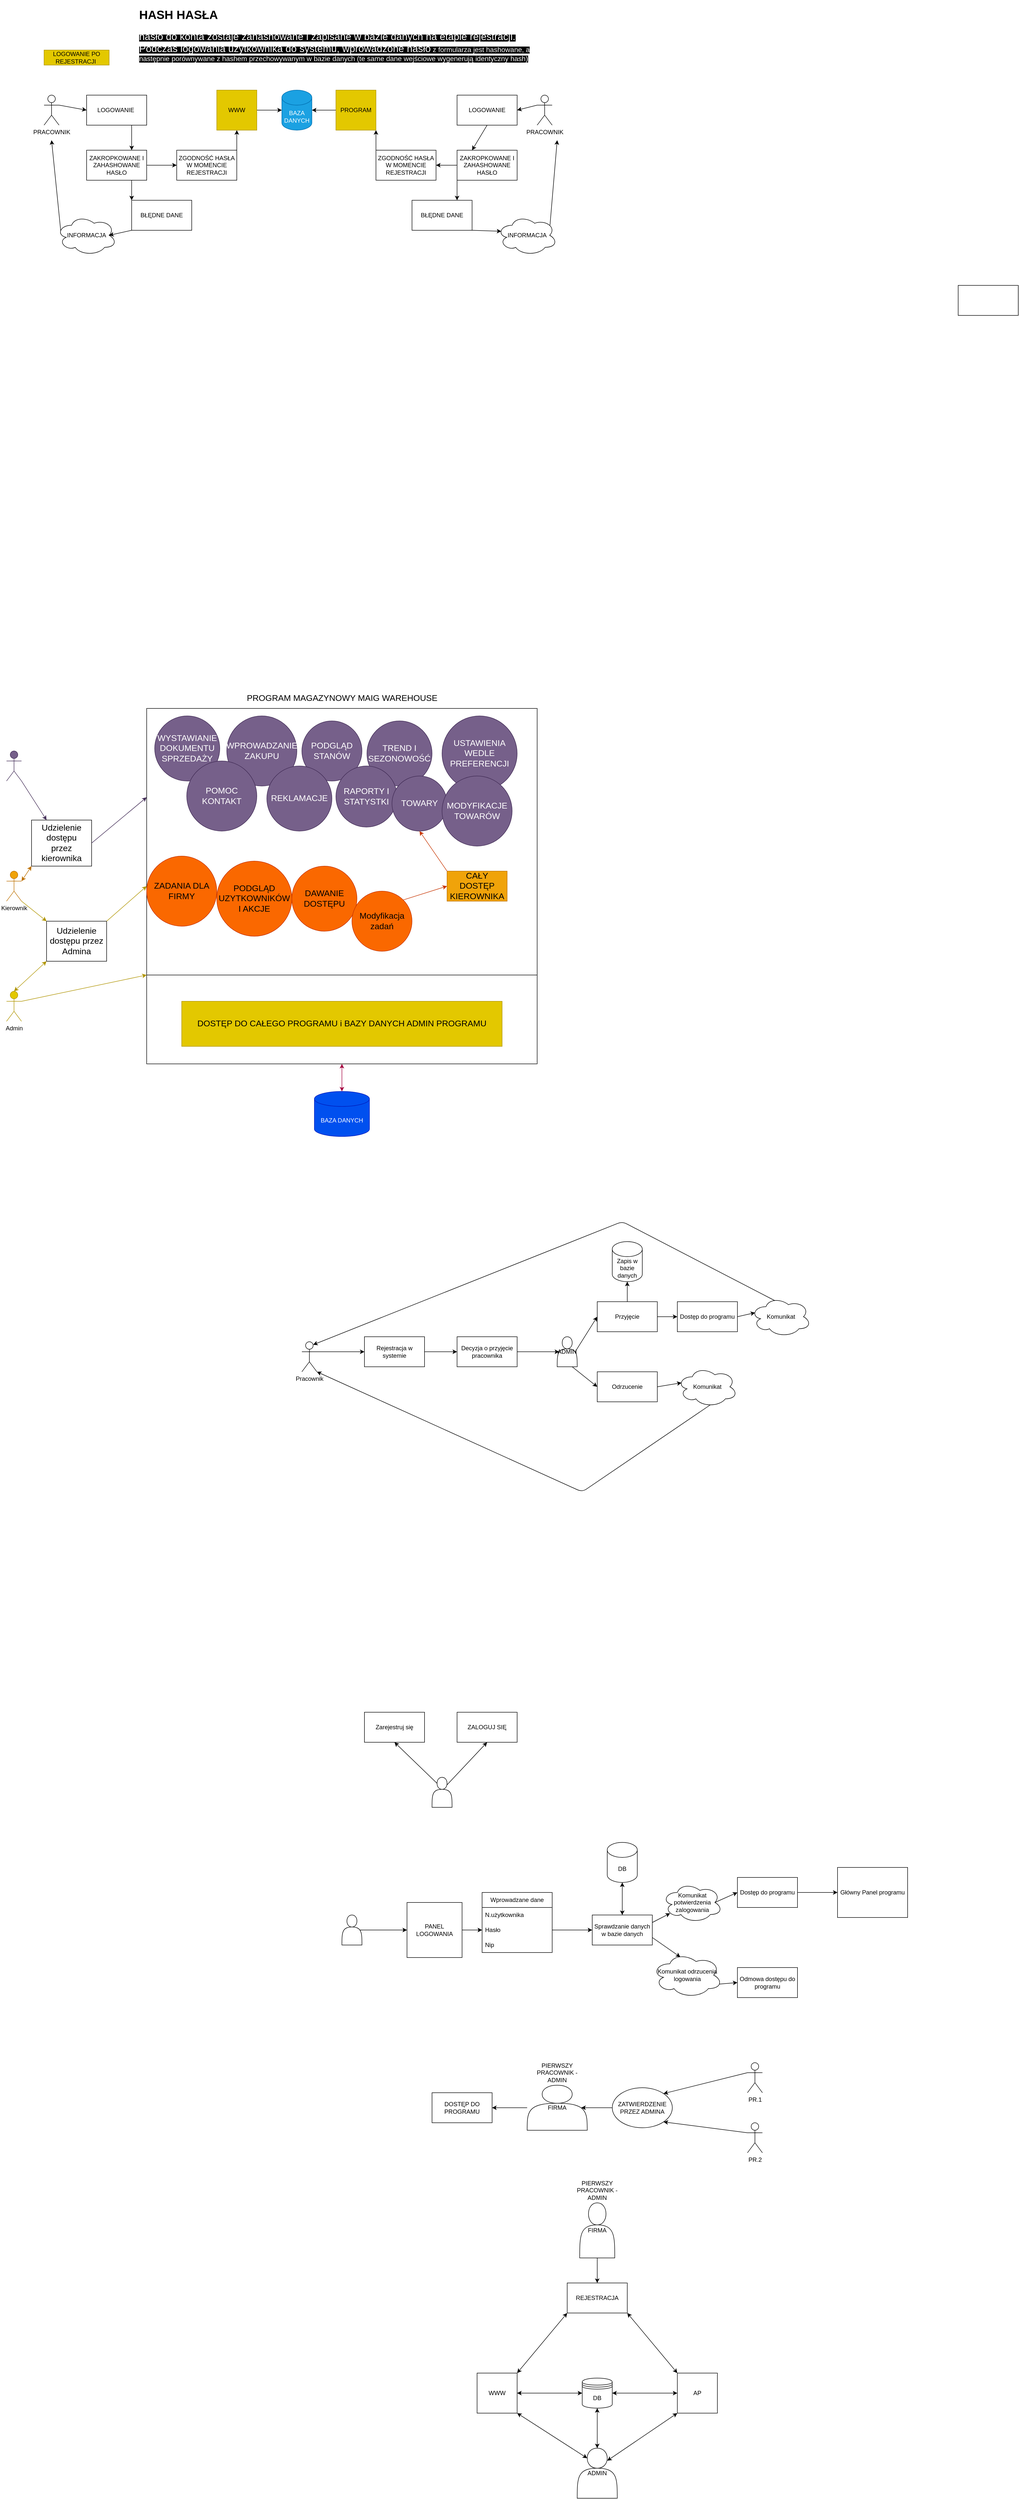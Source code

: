 <mxfile>
    <diagram id="GMtmyVPvUHRTvgVEqJEl" name="Page-1">
        <mxGraphModel dx="1971" dy="5463" grid="1" gridSize="10" guides="1" tooltips="1" connect="1" arrows="1" fold="1" page="1" pageScale="1" pageWidth="827" pageHeight="1169" math="0" shadow="0">
            <root>
                <mxCell id="0"/>
                <mxCell id="1" parent="0"/>
                <mxCell id="43" value="DB" style="shape=datastore;whiteSpace=wrap;html=1;" parent="1" vertex="1">
                    <mxGeometry x="370" y="130" width="60" height="60" as="geometry"/>
                </mxCell>
                <mxCell id="44" value="AP" style="whiteSpace=wrap;html=1;aspect=fixed;" parent="1" vertex="1">
                    <mxGeometry x="560" y="120" width="80" height="80" as="geometry"/>
                </mxCell>
                <mxCell id="45" value="WWW" style="whiteSpace=wrap;html=1;aspect=fixed;" parent="1" vertex="1">
                    <mxGeometry x="160" y="120" width="80" height="80" as="geometry"/>
                </mxCell>
                <mxCell id="46" value="" style="endArrow=classic;startArrow=classic;html=1;exitX=1;exitY=0.5;exitDx=0;exitDy=0;entryX=0;entryY=0.5;entryDx=0;entryDy=0;" parent="1" source="45" target="43" edge="1">
                    <mxGeometry width="50" height="50" relative="1" as="geometry">
                        <mxPoint x="420" y="190" as="sourcePoint"/>
                        <mxPoint x="470" y="140" as="targetPoint"/>
                    </mxGeometry>
                </mxCell>
                <mxCell id="47" value="" style="endArrow=classic;startArrow=classic;html=1;exitX=0;exitY=0.5;exitDx=0;exitDy=0;entryX=1;entryY=0.5;entryDx=0;entryDy=0;" parent="1" source="44" target="43" edge="1">
                    <mxGeometry width="50" height="50" relative="1" as="geometry">
                        <mxPoint x="420" y="190" as="sourcePoint"/>
                        <mxPoint x="470" y="140" as="targetPoint"/>
                    </mxGeometry>
                </mxCell>
                <mxCell id="48" value="ADMIN" style="shape=actor;whiteSpace=wrap;html=1;" parent="1" vertex="1">
                    <mxGeometry x="360" y="270" width="80" height="100" as="geometry"/>
                </mxCell>
                <mxCell id="49" value="" style="endArrow=classic;startArrow=classic;html=1;exitX=1;exitY=1;exitDx=0;exitDy=0;entryX=0.25;entryY=0.2;entryDx=0;entryDy=0;entryPerimeter=0;" parent="1" source="45" target="48" edge="1">
                    <mxGeometry width="50" height="50" relative="1" as="geometry">
                        <mxPoint x="420" y="190" as="sourcePoint"/>
                        <mxPoint x="470" y="140" as="targetPoint"/>
                    </mxGeometry>
                </mxCell>
                <mxCell id="50" value="" style="endArrow=classic;startArrow=classic;html=1;exitX=0.5;exitY=1;exitDx=0;exitDy=0;entryX=0.5;entryY=0;entryDx=0;entryDy=0;" parent="1" source="43" target="48" edge="1">
                    <mxGeometry width="50" height="50" relative="1" as="geometry">
                        <mxPoint x="420" y="190" as="sourcePoint"/>
                        <mxPoint x="470" y="140" as="targetPoint"/>
                    </mxGeometry>
                </mxCell>
                <mxCell id="51" value="" style="endArrow=classic;startArrow=classic;html=1;exitX=0.75;exitY=0.25;exitDx=0;exitDy=0;exitPerimeter=0;entryX=0;entryY=1;entryDx=0;entryDy=0;" parent="1" source="48" target="44" edge="1">
                    <mxGeometry width="50" height="50" relative="1" as="geometry">
                        <mxPoint x="420" y="190" as="sourcePoint"/>
                        <mxPoint x="470" y="140" as="targetPoint"/>
                    </mxGeometry>
                </mxCell>
                <mxCell id="52" value="FIRMA" style="shape=actor;whiteSpace=wrap;html=1;" parent="1" vertex="1">
                    <mxGeometry x="365" y="-220" width="70" height="110" as="geometry"/>
                </mxCell>
                <mxCell id="55" value="REJESTRACJA" style="rounded=0;whiteSpace=wrap;html=1;" parent="1" vertex="1">
                    <mxGeometry x="340" y="-60" width="120" height="60" as="geometry"/>
                </mxCell>
                <mxCell id="56" value="" style="endArrow=classic;html=1;exitX=0.5;exitY=1;exitDx=0;exitDy=0;entryX=0.5;entryY=0;entryDx=0;entryDy=0;" parent="1" source="52" target="55" edge="1">
                    <mxGeometry width="50" height="50" relative="1" as="geometry">
                        <mxPoint x="420" y="90" as="sourcePoint"/>
                        <mxPoint x="470" y="40" as="targetPoint"/>
                    </mxGeometry>
                </mxCell>
                <mxCell id="57" value="" style="endArrow=classic;startArrow=classic;html=1;exitX=1;exitY=1;exitDx=0;exitDy=0;entryX=0;entryY=0;entryDx=0;entryDy=0;" parent="1" source="55" target="44" edge="1">
                    <mxGeometry width="50" height="50" relative="1" as="geometry">
                        <mxPoint x="420" y="90" as="sourcePoint"/>
                        <mxPoint x="470" y="40" as="targetPoint"/>
                    </mxGeometry>
                </mxCell>
                <mxCell id="58" value="" style="endArrow=classic;startArrow=classic;html=1;exitX=0;exitY=1;exitDx=0;exitDy=0;entryX=1;entryY=0;entryDx=0;entryDy=0;" parent="1" source="55" target="45" edge="1">
                    <mxGeometry width="50" height="50" relative="1" as="geometry">
                        <mxPoint x="420" y="90" as="sourcePoint"/>
                        <mxPoint x="470" y="40" as="targetPoint"/>
                    </mxGeometry>
                </mxCell>
                <mxCell id="59" value="PIERWSZY PRACOWNIK - ADMIN" style="text;html=1;strokeColor=none;fillColor=none;align=center;verticalAlign=middle;whiteSpace=wrap;rounded=0;" parent="1" vertex="1">
                    <mxGeometry x="355" y="-270" width="90" height="50" as="geometry"/>
                </mxCell>
                <mxCell id="68" style="edgeStyle=none;html=1;entryX=1;entryY=0.5;entryDx=0;entryDy=0;" parent="1" source="60" target="65" edge="1">
                    <mxGeometry relative="1" as="geometry"/>
                </mxCell>
                <mxCell id="60" value="FIRMA" style="shape=actor;whiteSpace=wrap;html=1;" parent="1" vertex="1">
                    <mxGeometry x="260" y="-455" width="120" height="90" as="geometry"/>
                </mxCell>
                <mxCell id="61" value="PIERWSZY PRACOWNIK - ADMIN" style="text;html=1;strokeColor=none;fillColor=none;align=center;verticalAlign=middle;whiteSpace=wrap;rounded=0;" parent="1" vertex="1">
                    <mxGeometry x="275" y="-505" width="90" height="50" as="geometry"/>
                </mxCell>
                <mxCell id="69" style="edgeStyle=none;html=1;exitX=0;exitY=0.333;exitDx=0;exitDy=0;exitPerimeter=0;entryX=1;entryY=1;entryDx=0;entryDy=0;" parent="1" source="62" target="66" edge="1">
                    <mxGeometry relative="1" as="geometry"/>
                </mxCell>
                <mxCell id="62" value="PR.2" style="shape=umlActor;verticalLabelPosition=bottom;verticalAlign=top;html=1;outlineConnect=0;" parent="1" vertex="1">
                    <mxGeometry x="700" y="-380" width="30" height="60" as="geometry"/>
                </mxCell>
                <mxCell id="70" style="edgeStyle=none;html=1;exitX=0;exitY=0.333;exitDx=0;exitDy=0;exitPerimeter=0;entryX=1;entryY=0;entryDx=0;entryDy=0;" parent="1" source="63" target="66" edge="1">
                    <mxGeometry relative="1" as="geometry"/>
                </mxCell>
                <mxCell id="63" value="PR.1" style="shape=umlActor;verticalLabelPosition=bottom;verticalAlign=top;html=1;outlineConnect=0;" parent="1" vertex="1">
                    <mxGeometry x="700" y="-500" width="30" height="60" as="geometry"/>
                </mxCell>
                <mxCell id="65" value="DOSTĘP DO PROGRAMU" style="rounded=0;whiteSpace=wrap;html=1;" parent="1" vertex="1">
                    <mxGeometry x="70" y="-440" width="120" height="60" as="geometry"/>
                </mxCell>
                <mxCell id="71" style="edgeStyle=none;html=1;exitX=0;exitY=0.5;exitDx=0;exitDy=0;entryX=0.9;entryY=0.5;entryDx=0;entryDy=0;entryPerimeter=0;" parent="1" source="66" target="60" edge="1">
                    <mxGeometry relative="1" as="geometry"/>
                </mxCell>
                <mxCell id="66" value="ZATWIERDZENIE PRZEZ ADMINA" style="ellipse;whiteSpace=wrap;html=1;" parent="1" vertex="1">
                    <mxGeometry x="430" y="-450" width="120" height="80" as="geometry"/>
                </mxCell>
                <mxCell id="72" value="PANEL LOGOWANIA" style="whiteSpace=wrap;html=1;aspect=fixed;" parent="1" vertex="1">
                    <mxGeometry x="20" y="-820" width="110" height="110" as="geometry"/>
                </mxCell>
                <mxCell id="73" value="Wprowadzane dane" style="swimlane;fontStyle=0;childLayout=stackLayout;horizontal=1;startSize=30;horizontalStack=0;resizeParent=1;resizeParentMax=0;resizeLast=0;collapsible=1;marginBottom=0;whiteSpace=wrap;html=1;" parent="1" vertex="1">
                    <mxGeometry x="170" y="-840" width="140" height="120" as="geometry"/>
                </mxCell>
                <mxCell id="74" value="N.użytkownika" style="text;strokeColor=none;fillColor=none;align=left;verticalAlign=middle;spacingLeft=4;spacingRight=4;overflow=hidden;points=[[0,0.5],[1,0.5]];portConstraint=eastwest;rotatable=0;whiteSpace=wrap;html=1;" parent="73" vertex="1">
                    <mxGeometry y="30" width="140" height="30" as="geometry"/>
                </mxCell>
                <mxCell id="75" value="Hasło" style="text;strokeColor=none;fillColor=none;align=left;verticalAlign=middle;spacingLeft=4;spacingRight=4;overflow=hidden;points=[[0,0.5],[1,0.5]];portConstraint=eastwest;rotatable=0;whiteSpace=wrap;html=1;" parent="73" vertex="1">
                    <mxGeometry y="60" width="140" height="30" as="geometry"/>
                </mxCell>
                <mxCell id="76" value="Nip" style="text;strokeColor=none;fillColor=none;align=left;verticalAlign=middle;spacingLeft=4;spacingRight=4;overflow=hidden;points=[[0,0.5],[1,0.5]];portConstraint=eastwest;rotatable=0;whiteSpace=wrap;html=1;" parent="73" vertex="1">
                    <mxGeometry y="90" width="140" height="30" as="geometry"/>
                </mxCell>
                <mxCell id="77" value="" style="endArrow=classic;html=1;exitX=1;exitY=0.5;exitDx=0;exitDy=0;entryX=0;entryY=0.5;entryDx=0;entryDy=0;" parent="1" source="72" target="75" edge="1">
                    <mxGeometry width="50" height="50" relative="1" as="geometry">
                        <mxPoint x="390" y="-810" as="sourcePoint"/>
                        <mxPoint x="440" y="-860" as="targetPoint"/>
                    </mxGeometry>
                </mxCell>
                <mxCell id="78" value="DB" style="shape=cylinder3;whiteSpace=wrap;html=1;boundedLbl=1;backgroundOutline=1;size=15;" parent="1" vertex="1">
                    <mxGeometry x="420" y="-940" width="60" height="80" as="geometry"/>
                </mxCell>
                <mxCell id="79" value="Sprawdzanie danych w bazie danych" style="rounded=0;whiteSpace=wrap;html=1;" parent="1" vertex="1">
                    <mxGeometry x="390" y="-795" width="120" height="60" as="geometry"/>
                </mxCell>
                <mxCell id="80" value="" style="endArrow=classic;startArrow=classic;html=1;exitX=0.5;exitY=0;exitDx=0;exitDy=0;entryX=0.5;entryY=1;entryDx=0;entryDy=0;entryPerimeter=0;" parent="1" source="79" target="78" edge="1">
                    <mxGeometry width="50" height="50" relative="1" as="geometry">
                        <mxPoint x="390" y="-820" as="sourcePoint"/>
                        <mxPoint x="440" y="-870" as="targetPoint"/>
                    </mxGeometry>
                </mxCell>
                <mxCell id="81" value="" style="endArrow=classic;html=1;exitX=1;exitY=0.5;exitDx=0;exitDy=0;entryX=0;entryY=0.5;entryDx=0;entryDy=0;" parent="1" source="75" target="79" edge="1">
                    <mxGeometry width="50" height="50" relative="1" as="geometry">
                        <mxPoint x="390" y="-820" as="sourcePoint"/>
                        <mxPoint x="440" y="-870" as="targetPoint"/>
                    </mxGeometry>
                </mxCell>
                <mxCell id="82" value="Dostęp do programu" style="rounded=0;whiteSpace=wrap;html=1;" parent="1" vertex="1">
                    <mxGeometry x="680" y="-870" width="120" height="60" as="geometry"/>
                </mxCell>
                <mxCell id="83" value="Odmowa dostępu do programu" style="rounded=0;whiteSpace=wrap;html=1;" parent="1" vertex="1">
                    <mxGeometry x="680" y="-690" width="120" height="60" as="geometry"/>
                </mxCell>
                <mxCell id="84" value="Główny Panel programu" style="rounded=0;whiteSpace=wrap;html=1;" parent="1" vertex="1">
                    <mxGeometry x="880" y="-890" width="140" height="100" as="geometry"/>
                </mxCell>
                <mxCell id="85" value="" style="endArrow=classic;html=1;exitX=0.875;exitY=0.5;exitDx=0;exitDy=0;entryX=0;entryY=0.5;entryDx=0;entryDy=0;startArrow=none;exitPerimeter=0;" parent="1" source="89" target="82" edge="1">
                    <mxGeometry width="50" height="50" relative="1" as="geometry">
                        <mxPoint x="390" y="-820" as="sourcePoint"/>
                        <mxPoint x="440" y="-870" as="targetPoint"/>
                    </mxGeometry>
                </mxCell>
                <mxCell id="86" value="" style="endArrow=classic;html=1;exitX=1;exitY=0.5;exitDx=0;exitDy=0;entryX=0;entryY=0.5;entryDx=0;entryDy=0;" parent="1" source="82" target="84" edge="1">
                    <mxGeometry width="50" height="50" relative="1" as="geometry">
                        <mxPoint x="390" y="-820" as="sourcePoint"/>
                        <mxPoint x="440" y="-870" as="targetPoint"/>
                    </mxGeometry>
                </mxCell>
                <mxCell id="87" value="" style="shape=actor;whiteSpace=wrap;html=1;" parent="1" vertex="1">
                    <mxGeometry x="-110" y="-795" width="40" height="60" as="geometry"/>
                </mxCell>
                <mxCell id="88" value="" style="endArrow=classic;html=1;exitX=0.9;exitY=0.5;exitDx=0;exitDy=0;exitPerimeter=0;entryX=0;entryY=0.5;entryDx=0;entryDy=0;" parent="1" source="87" target="72" edge="1">
                    <mxGeometry width="50" height="50" relative="1" as="geometry">
                        <mxPoint x="390" y="-720" as="sourcePoint"/>
                        <mxPoint x="440" y="-770" as="targetPoint"/>
                    </mxGeometry>
                </mxCell>
                <mxCell id="89" value="Komunikat potwierdzenia zalogowania" style="ellipse;shape=cloud;whiteSpace=wrap;html=1;" parent="1" vertex="1">
                    <mxGeometry x="530" y="-860" width="120" height="80" as="geometry"/>
                </mxCell>
                <mxCell id="91" value="" style="endArrow=classic;html=1;exitX=1;exitY=0.25;exitDx=0;exitDy=0;entryX=0.13;entryY=0.77;entryDx=0;entryDy=0;entryPerimeter=0;" parent="1" source="79" target="89" edge="1">
                    <mxGeometry width="50" height="50" relative="1" as="geometry">
                        <mxPoint x="390" y="-730" as="sourcePoint"/>
                        <mxPoint x="440" y="-780" as="targetPoint"/>
                    </mxGeometry>
                </mxCell>
                <mxCell id="92" value="Komunikat odrzucenia logowania" style="ellipse;shape=cloud;whiteSpace=wrap;html=1;" parent="1" vertex="1">
                    <mxGeometry x="510" y="-720" width="140" height="90" as="geometry"/>
                </mxCell>
                <mxCell id="93" value="" style="endArrow=classic;html=1;exitX=1;exitY=0.75;exitDx=0;exitDy=0;entryX=0.4;entryY=0.1;entryDx=0;entryDy=0;entryPerimeter=0;" parent="1" source="79" target="92" edge="1">
                    <mxGeometry width="50" height="50" relative="1" as="geometry">
                        <mxPoint x="550" y="-750" as="sourcePoint"/>
                        <mxPoint x="600" y="-800" as="targetPoint"/>
                    </mxGeometry>
                </mxCell>
                <mxCell id="94" value="" style="endArrow=classic;html=1;exitX=0.96;exitY=0.7;exitDx=0;exitDy=0;exitPerimeter=0;entryX=0;entryY=0.5;entryDx=0;entryDy=0;" parent="1" source="92" target="83" edge="1">
                    <mxGeometry width="50" height="50" relative="1" as="geometry">
                        <mxPoint x="550" y="-750" as="sourcePoint"/>
                        <mxPoint x="600" y="-800" as="targetPoint"/>
                    </mxGeometry>
                </mxCell>
                <mxCell id="97" value="" style="shape=actor;whiteSpace=wrap;html=1;" parent="1" vertex="1">
                    <mxGeometry x="70" y="-1070" width="40" height="60" as="geometry"/>
                </mxCell>
                <mxCell id="98" value="Zarejestruj się" style="rounded=0;whiteSpace=wrap;html=1;" parent="1" vertex="1">
                    <mxGeometry x="-65" y="-1200" width="120" height="60" as="geometry"/>
                </mxCell>
                <mxCell id="99" value="ZALOGUJ SIĘ" style="rounded=0;whiteSpace=wrap;html=1;" parent="1" vertex="1">
                    <mxGeometry x="120" y="-1200" width="120" height="60" as="geometry"/>
                </mxCell>
                <mxCell id="100" value="" style="endArrow=classic;html=1;exitX=0.25;exitY=0.2;exitDx=0;exitDy=0;exitPerimeter=0;entryX=0.5;entryY=1;entryDx=0;entryDy=0;" parent="1" source="97" target="98" edge="1">
                    <mxGeometry width="50" height="50" relative="1" as="geometry">
                        <mxPoint x="420" y="-1020" as="sourcePoint"/>
                        <mxPoint x="470" y="-1070" as="targetPoint"/>
                    </mxGeometry>
                </mxCell>
                <mxCell id="101" value="" style="endArrow=classic;html=1;exitX=0.75;exitY=0.25;exitDx=0;exitDy=0;exitPerimeter=0;entryX=0.5;entryY=1;entryDx=0;entryDy=0;" parent="1" source="97" target="99" edge="1">
                    <mxGeometry width="50" height="50" relative="1" as="geometry">
                        <mxPoint x="420" y="-1020" as="sourcePoint"/>
                        <mxPoint x="470" y="-1070" as="targetPoint"/>
                    </mxGeometry>
                </mxCell>
                <mxCell id="102" value="Pracownik" style="shape=umlActor;verticalLabelPosition=bottom;verticalAlign=top;html=1;outlineConnect=0;" parent="1" vertex="1">
                    <mxGeometry x="-190" y="-1940" width="30" height="60" as="geometry"/>
                </mxCell>
                <mxCell id="103" value="ADMIN" style="shape=actor;whiteSpace=wrap;html=1;" parent="1" vertex="1">
                    <mxGeometry x="320" y="-1950" width="40" height="60" as="geometry"/>
                </mxCell>
                <mxCell id="104" value="Rejestracja w systemie" style="rounded=0;whiteSpace=wrap;html=1;" parent="1" vertex="1">
                    <mxGeometry x="-65" y="-1950" width="120" height="60" as="geometry"/>
                </mxCell>
                <mxCell id="105" value="" style="endArrow=classic;html=1;exitX=1;exitY=0.333;exitDx=0;exitDy=0;exitPerimeter=0;entryX=0;entryY=0.5;entryDx=0;entryDy=0;" parent="1" source="102" target="104" edge="1">
                    <mxGeometry width="50" height="50" relative="1" as="geometry">
                        <mxPoint x="420" y="-1860" as="sourcePoint"/>
                        <mxPoint x="470" y="-1910" as="targetPoint"/>
                    </mxGeometry>
                </mxCell>
                <mxCell id="107" value="Decyzja o przyjęcie pracownika" style="rounded=0;whiteSpace=wrap;html=1;" parent="1" vertex="1">
                    <mxGeometry x="120" y="-1950" width="120" height="60" as="geometry"/>
                </mxCell>
                <mxCell id="108" value="" style="endArrow=classic;html=1;exitX=1;exitY=0.5;exitDx=0;exitDy=0;entryX=0;entryY=0.5;entryDx=0;entryDy=0;" parent="1" source="104" target="107" edge="1">
                    <mxGeometry width="50" height="50" relative="1" as="geometry">
                        <mxPoint x="420" y="-1870" as="sourcePoint"/>
                        <mxPoint x="470" y="-1920" as="targetPoint"/>
                    </mxGeometry>
                </mxCell>
                <mxCell id="109" value="" style="endArrow=classic;html=1;exitX=1;exitY=0.5;exitDx=0;exitDy=0;entryX=0.1;entryY=0.5;entryDx=0;entryDy=0;entryPerimeter=0;" parent="1" source="107" target="103" edge="1">
                    <mxGeometry width="50" height="50" relative="1" as="geometry">
                        <mxPoint x="420" y="-1880" as="sourcePoint"/>
                        <mxPoint x="470" y="-1930" as="targetPoint"/>
                    </mxGeometry>
                </mxCell>
                <mxCell id="111" value="Przyjęcie" style="rounded=0;whiteSpace=wrap;html=1;" parent="1" vertex="1">
                    <mxGeometry x="400" y="-2020" width="120" height="60" as="geometry"/>
                </mxCell>
                <mxCell id="112" value="Odrzucenie" style="rounded=0;whiteSpace=wrap;html=1;" parent="1" vertex="1">
                    <mxGeometry x="400" y="-1880" width="120" height="60" as="geometry"/>
                </mxCell>
                <mxCell id="113" value="" style="endArrow=classic;html=1;exitX=0.75;exitY=1;exitDx=0;exitDy=0;entryX=0;entryY=0.5;entryDx=0;entryDy=0;" parent="1" source="103" target="112" edge="1">
                    <mxGeometry width="50" height="50" relative="1" as="geometry">
                        <mxPoint x="420" y="-1880" as="sourcePoint"/>
                        <mxPoint x="470" y="-1930" as="targetPoint"/>
                    </mxGeometry>
                </mxCell>
                <mxCell id="114" value="" style="endArrow=classic;html=1;exitX=0.9;exitY=0.5;exitDx=0;exitDy=0;exitPerimeter=0;entryX=0;entryY=0.5;entryDx=0;entryDy=0;" parent="1" source="103" target="111" edge="1">
                    <mxGeometry width="50" height="50" relative="1" as="geometry">
                        <mxPoint x="420" y="-1880" as="sourcePoint"/>
                        <mxPoint x="470" y="-1930" as="targetPoint"/>
                    </mxGeometry>
                </mxCell>
                <mxCell id="115" value="Dostęp do programu" style="rounded=0;whiteSpace=wrap;html=1;" parent="1" vertex="1">
                    <mxGeometry x="560" y="-2020" width="120" height="60" as="geometry"/>
                </mxCell>
                <mxCell id="116" value="" style="endArrow=classic;html=1;exitX=1;exitY=0.5;exitDx=0;exitDy=0;entryX=0;entryY=0.5;entryDx=0;entryDy=0;" parent="1" source="111" target="115" edge="1">
                    <mxGeometry width="50" height="50" relative="1" as="geometry">
                        <mxPoint x="420" y="-1880" as="sourcePoint"/>
                        <mxPoint x="470" y="-1930" as="targetPoint"/>
                    </mxGeometry>
                </mxCell>
                <mxCell id="117" value="Komunikat" style="ellipse;shape=cloud;whiteSpace=wrap;html=1;" parent="1" vertex="1">
                    <mxGeometry x="707" y="-2030" width="120" height="80" as="geometry"/>
                </mxCell>
                <mxCell id="118" value="" style="endArrow=classic;html=1;exitX=1;exitY=0.5;exitDx=0;exitDy=0;entryX=0.07;entryY=0.4;entryDx=0;entryDy=0;entryPerimeter=0;" parent="1" source="115" target="117" edge="1">
                    <mxGeometry width="50" height="50" relative="1" as="geometry">
                        <mxPoint x="420" y="-1880" as="sourcePoint"/>
                        <mxPoint x="470" y="-1930" as="targetPoint"/>
                    </mxGeometry>
                </mxCell>
                <mxCell id="119" value="Komunikat" style="ellipse;shape=cloud;whiteSpace=wrap;html=1;" parent="1" vertex="1">
                    <mxGeometry x="560" y="-1890" width="120" height="80" as="geometry"/>
                </mxCell>
                <mxCell id="120" value="" style="endArrow=classic;html=1;exitX=1;exitY=0.5;exitDx=0;exitDy=0;entryX=0.07;entryY=0.4;entryDx=0;entryDy=0;entryPerimeter=0;" parent="1" source="112" target="119" edge="1">
                    <mxGeometry width="50" height="50" relative="1" as="geometry">
                        <mxPoint x="420" y="-1880" as="sourcePoint"/>
                        <mxPoint x="470" y="-1930" as="targetPoint"/>
                    </mxGeometry>
                </mxCell>
                <mxCell id="121" value="" style="endArrow=classic;html=1;exitX=0.4;exitY=0.1;exitDx=0;exitDy=0;exitPerimeter=0;entryX=0.75;entryY=0.1;entryDx=0;entryDy=0;entryPerimeter=0;" parent="1" source="117" target="102" edge="1">
                    <mxGeometry width="50" height="50" relative="1" as="geometry">
                        <mxPoint x="420" y="-1880" as="sourcePoint"/>
                        <mxPoint x="147.647" y="-2140" as="targetPoint"/>
                        <Array as="points">
                            <mxPoint x="450" y="-2180"/>
                        </Array>
                    </mxGeometry>
                </mxCell>
                <mxCell id="122" value="" style="endArrow=classic;html=1;exitX=0.55;exitY=0.95;exitDx=0;exitDy=0;exitPerimeter=0;entryX=1;entryY=1;entryDx=0;entryDy=0;entryPerimeter=0;" parent="1" source="119" target="102" edge="1">
                    <mxGeometry width="50" height="50" relative="1" as="geometry">
                        <mxPoint x="410" y="-1880" as="sourcePoint"/>
                        <mxPoint x="90" y="-1640" as="targetPoint"/>
                        <Array as="points">
                            <mxPoint x="370" y="-1640"/>
                        </Array>
                    </mxGeometry>
                </mxCell>
                <mxCell id="123" value="Zapis w bazie danych" style="shape=cylinder3;whiteSpace=wrap;html=1;boundedLbl=1;backgroundOutline=1;size=15;" parent="1" vertex="1">
                    <mxGeometry x="430" y="-2140" width="60" height="80" as="geometry"/>
                </mxCell>
                <mxCell id="124" value="" style="endArrow=classic;html=1;exitX=0.5;exitY=0;exitDx=0;exitDy=0;entryX=0.5;entryY=1;entryDx=0;entryDy=0;entryPerimeter=0;" parent="1" source="111" target="123" edge="1">
                    <mxGeometry width="50" height="50" relative="1" as="geometry">
                        <mxPoint x="610" y="-1890" as="sourcePoint"/>
                        <mxPoint x="660" y="-1940" as="targetPoint"/>
                    </mxGeometry>
                </mxCell>
                <mxCell id="125" value="" style="rounded=0;whiteSpace=wrap;html=1;glass=0;shadow=0;" parent="1" vertex="1">
                    <mxGeometry x="-500" y="-3205" width="780" height="710" as="geometry"/>
                </mxCell>
                <mxCell id="126" value="Pracownik" style="shape=umlActor;verticalLabelPosition=bottom;verticalAlign=top;html=1;outlineConnect=0;fillColor=#76608a;fontColor=#ffffff;strokeColor=#432D57;" parent="1" vertex="1">
                    <mxGeometry x="-780" y="-3120" width="30" height="60" as="geometry"/>
                </mxCell>
                <mxCell id="127" value="Kierownik" style="shape=umlActor;verticalLabelPosition=bottom;verticalAlign=top;html=1;outlineConnect=0;fillColor=#f0a30a;fontColor=#000000;strokeColor=#BD7000;" parent="1" vertex="1">
                    <mxGeometry x="-780" y="-2880" width="30" height="60" as="geometry"/>
                </mxCell>
                <mxCell id="128" value="Admin" style="shape=umlActor;verticalLabelPosition=bottom;verticalAlign=top;html=1;outlineConnect=0;fillColor=#e3c800;fontColor=#000000;strokeColor=#B09500;" parent="1" vertex="1">
                    <mxGeometry x="-780" y="-2640" width="30" height="60" as="geometry"/>
                </mxCell>
                <mxCell id="129" value="BAZA DANYCH" style="shape=cylinder3;whiteSpace=wrap;html=1;boundedLbl=1;backgroundOutline=1;size=15;fillColor=#0050ef;fontColor=#ffffff;strokeColor=#001DBC;" parent="1" vertex="1">
                    <mxGeometry x="-165" y="-2440" width="110" height="90" as="geometry"/>
                </mxCell>
                <mxCell id="130" value="&lt;font style=&quot;font-size: 17px;&quot;&gt;PROGRAM MAGAZYNOWY MAIG WAREHOUSE&lt;/font&gt;" style="text;html=1;strokeColor=none;fillColor=none;align=center;verticalAlign=middle;whiteSpace=wrap;rounded=0;" parent="1" vertex="1">
                    <mxGeometry x="-312.5" y="-3240" width="405" height="30" as="geometry"/>
                </mxCell>
                <mxCell id="131" value="" style="endArrow=classic;startArrow=classic;html=1;fontSize=17;exitX=0.5;exitY=0;exitDx=0;exitDy=0;exitPerimeter=0;entryX=0.5;entryY=1;entryDx=0;entryDy=0;fillColor=#d80073;strokeColor=#A50040;" parent="1" source="129" target="125" edge="1">
                    <mxGeometry width="50" height="50" relative="1" as="geometry">
                        <mxPoint x="-250" y="-2750" as="sourcePoint"/>
                        <mxPoint x="-200" y="-2800" as="targetPoint"/>
                    </mxGeometry>
                </mxCell>
                <mxCell id="133" value="" style="endArrow=classic;html=1;fontSize=17;exitX=1;exitY=0.333;exitDx=0;exitDy=0;exitPerimeter=0;entryX=0;entryY=0.75;entryDx=0;entryDy=0;fillColor=#e3c800;strokeColor=#B09500;" parent="1" source="128" target="125" edge="1">
                    <mxGeometry width="50" height="50" relative="1" as="geometry">
                        <mxPoint x="-250" y="-2780" as="sourcePoint"/>
                        <mxPoint x="-200" y="-2830" as="targetPoint"/>
                    </mxGeometry>
                </mxCell>
                <mxCell id="134" value="Udzielenie dostępu&lt;br&gt;przez kierownika" style="rounded=0;whiteSpace=wrap;html=1;fontSize=17;" parent="1" vertex="1">
                    <mxGeometry x="-730" y="-2982" width="120" height="92" as="geometry"/>
                </mxCell>
                <mxCell id="135" value="" style="endArrow=classic;html=1;fontSize=17;exitX=1;exitY=1;exitDx=0;exitDy=0;exitPerimeter=0;entryX=0.25;entryY=0;entryDx=0;entryDy=0;fillColor=#76608a;strokeColor=#432D57;" parent="1" source="126" target="134" edge="1">
                    <mxGeometry width="50" height="50" relative="1" as="geometry">
                        <mxPoint x="-250" y="-2790" as="sourcePoint"/>
                        <mxPoint x="-200" y="-2840" as="targetPoint"/>
                    </mxGeometry>
                </mxCell>
                <mxCell id="136" value="" style="endArrow=classic;startArrow=classic;html=1;fontSize=17;exitX=1;exitY=0.333;exitDx=0;exitDy=0;exitPerimeter=0;entryX=0;entryY=1;entryDx=0;entryDy=0;fillColor=#f0a30a;strokeColor=#BD7000;" parent="1" source="127" target="134" edge="1">
                    <mxGeometry width="50" height="50" relative="1" as="geometry">
                        <mxPoint x="-250" y="-2810" as="sourcePoint"/>
                        <mxPoint x="-200" y="-2860" as="targetPoint"/>
                    </mxGeometry>
                </mxCell>
                <mxCell id="137" value="" style="endArrow=classic;html=1;fontSize=17;exitX=1;exitY=0.5;exitDx=0;exitDy=0;entryX=0;entryY=0.25;entryDx=0;entryDy=0;fillColor=#76608a;strokeColor=#432D57;" parent="1" source="134" target="125" edge="1">
                    <mxGeometry width="50" height="50" relative="1" as="geometry">
                        <mxPoint x="-250" y="-2810" as="sourcePoint"/>
                        <mxPoint x="-200" y="-2860" as="targetPoint"/>
                    </mxGeometry>
                </mxCell>
                <mxCell id="138" value="Udzielenie dostępu przez Admina" style="rounded=0;whiteSpace=wrap;html=1;fontSize=17;" parent="1" vertex="1">
                    <mxGeometry x="-700" y="-2780" width="120" height="80" as="geometry"/>
                </mxCell>
                <mxCell id="139" value="" style="endArrow=classic;startArrow=classic;html=1;fontSize=17;exitX=0.5;exitY=0;exitDx=0;exitDy=0;exitPerimeter=0;entryX=0;entryY=1;entryDx=0;entryDy=0;fillColor=#e3c800;strokeColor=#B09500;" parent="1" source="128" target="138" edge="1">
                    <mxGeometry width="50" height="50" relative="1" as="geometry">
                        <mxPoint x="-250" y="-2830" as="sourcePoint"/>
                        <mxPoint x="-200" y="-2880" as="targetPoint"/>
                    </mxGeometry>
                </mxCell>
                <mxCell id="140" value="" style="endArrow=classic;html=1;fontSize=17;exitX=1;exitY=1;exitDx=0;exitDy=0;exitPerimeter=0;entryX=0;entryY=0;entryDx=0;entryDy=0;fillColor=#e3c800;strokeColor=#B09500;" parent="1" source="127" target="138" edge="1">
                    <mxGeometry width="50" height="50" relative="1" as="geometry">
                        <mxPoint x="-250" y="-2830" as="sourcePoint"/>
                        <mxPoint x="-200" y="-2880" as="targetPoint"/>
                    </mxGeometry>
                </mxCell>
                <mxCell id="141" value="" style="endArrow=classic;html=1;fontSize=17;exitX=1;exitY=0;exitDx=0;exitDy=0;entryX=0;entryY=0.5;entryDx=0;entryDy=0;fillColor=#e3c800;strokeColor=#B09500;" parent="1" source="138" target="125" edge="1">
                    <mxGeometry width="50" height="50" relative="1" as="geometry">
                        <mxPoint x="-250" y="-2830" as="sourcePoint"/>
                        <mxPoint x="-200" y="-2880" as="targetPoint"/>
                    </mxGeometry>
                </mxCell>
                <mxCell id="142" value="WYSTAWIANIE DOKUMENTU SPRZEDAŻY" style="ellipse;whiteSpace=wrap;html=1;aspect=fixed;rounded=0;shadow=0;glass=0;sketch=0;fontSize=17;fillColor=#76608a;fontColor=#ffffff;strokeColor=#432D57;" parent="1" vertex="1">
                    <mxGeometry x="-484" y="-3190" width="130" height="130" as="geometry"/>
                </mxCell>
                <mxCell id="143" value="WPROWADZANIE ZAKUPU" style="ellipse;whiteSpace=wrap;html=1;aspect=fixed;rounded=0;shadow=0;glass=0;sketch=0;fontSize=17;fillColor=#76608a;fontColor=#ffffff;strokeColor=#432D57;" parent="1" vertex="1">
                    <mxGeometry x="-340" y="-3190" width="140" height="140" as="geometry"/>
                </mxCell>
                <mxCell id="145" value="" style="endArrow=none;html=1;fontSize=17;exitX=0;exitY=0.75;exitDx=0;exitDy=0;entryX=1;entryY=0.75;entryDx=0;entryDy=0;" parent="1" source="125" target="125" edge="1">
                    <mxGeometry width="50" height="50" relative="1" as="geometry">
                        <mxPoint x="-250" y="-2800" as="sourcePoint"/>
                        <mxPoint x="-200" y="-2850" as="targetPoint"/>
                    </mxGeometry>
                </mxCell>
                <mxCell id="146" value="DOSTĘP DO CAŁEGO PROGRAMU i BAZY DANYCH ADMIN PROGRAMU" style="rounded=0;whiteSpace=wrap;html=1;shadow=0;glass=0;sketch=0;fontSize=17;fillColor=#e3c800;fontColor=#000000;strokeColor=#B09500;" parent="1" vertex="1">
                    <mxGeometry x="-430" y="-2620" width="640" height="90" as="geometry"/>
                </mxCell>
                <mxCell id="147" value="PODGLĄD STANÓW" style="ellipse;whiteSpace=wrap;html=1;aspect=fixed;rounded=0;shadow=0;glass=0;sketch=0;fontSize=17;fillColor=#76608a;fontColor=#ffffff;strokeColor=#432D57;" parent="1" vertex="1">
                    <mxGeometry x="-190" y="-3180" width="120" height="120" as="geometry"/>
                </mxCell>
                <mxCell id="148" value="TREND I SEZONOWOŚĆ" style="ellipse;whiteSpace=wrap;html=1;aspect=fixed;rounded=0;shadow=0;glass=0;sketch=0;fontSize=17;fillColor=#76608a;fontColor=#ffffff;strokeColor=#432D57;" parent="1" vertex="1">
                    <mxGeometry x="-60" y="-3180" width="130" height="130" as="geometry"/>
                </mxCell>
                <mxCell id="149" value="USTAWIENIA WEDLE PREFERENCJI" style="ellipse;whiteSpace=wrap;html=1;aspect=fixed;rounded=0;shadow=0;glass=0;sketch=0;fontSize=17;fillColor=#76608a;fontColor=#ffffff;strokeColor=#432D57;" parent="1" vertex="1">
                    <mxGeometry x="90" y="-3190" width="150" height="150" as="geometry"/>
                </mxCell>
                <mxCell id="150" value="POMOC KONTAKT" style="ellipse;whiteSpace=wrap;html=1;aspect=fixed;rounded=0;shadow=0;glass=0;sketch=0;fontSize=17;fillColor=#76608a;fontColor=#ffffff;strokeColor=#432D57;" parent="1" vertex="1">
                    <mxGeometry x="-420" y="-3100" width="140" height="140" as="geometry"/>
                </mxCell>
                <mxCell id="151" value="REKLAMACJE" style="ellipse;whiteSpace=wrap;html=1;aspect=fixed;rounded=0;shadow=0;glass=0;sketch=0;fontSize=17;fillColor=#76608a;fontColor=#ffffff;strokeColor=#432D57;" parent="1" vertex="1">
                    <mxGeometry x="-260" y="-3090" width="130" height="130" as="geometry"/>
                </mxCell>
                <mxCell id="152" value="ZADANIA DLA FIRMY" style="ellipse;whiteSpace=wrap;html=1;aspect=fixed;rounded=0;shadow=0;glass=0;sketch=0;fontSize=17;fillColor=#fa6800;fontColor=#000000;strokeColor=#C73500;" parent="1" vertex="1">
                    <mxGeometry x="-500" y="-2910" width="140" height="140" as="geometry"/>
                </mxCell>
                <mxCell id="153" value="PODGLĄD UZYTKOWNIKÓW I AKCJE" style="ellipse;whiteSpace=wrap;html=1;aspect=fixed;rounded=0;shadow=0;glass=0;sketch=0;fontSize=17;fillColor=#fa6800;fontColor=#000000;strokeColor=#C73500;" parent="1" vertex="1">
                    <mxGeometry x="-360" y="-2900" width="150" height="150" as="geometry"/>
                </mxCell>
                <mxCell id="154" value="DAWANIE DOSTĘPU" style="ellipse;whiteSpace=wrap;html=1;aspect=fixed;rounded=0;shadow=0;glass=0;sketch=0;fontSize=17;fillColor=#fa6800;fontColor=#000000;strokeColor=#C73500;" parent="1" vertex="1">
                    <mxGeometry x="-210" y="-2890" width="130" height="130" as="geometry"/>
                </mxCell>
                <mxCell id="155" value="RAPORTY I STATYSTKI" style="ellipse;whiteSpace=wrap;html=1;aspect=fixed;rounded=0;shadow=0;glass=0;sketch=0;fontSize=17;fillColor=#76608a;fontColor=#ffffff;strokeColor=#432D57;" parent="1" vertex="1">
                    <mxGeometry x="-122" y="-3090" width="122" height="122" as="geometry"/>
                </mxCell>
                <mxCell id="156" value="Modyfikacja zadań" style="ellipse;whiteSpace=wrap;html=1;aspect=fixed;rounded=0;shadow=0;glass=0;sketch=0;fontSize=17;fillColor=#fa6800;fontColor=#000000;strokeColor=#C73500;" parent="1" vertex="1">
                    <mxGeometry x="-90" y="-2840" width="120" height="120" as="geometry"/>
                </mxCell>
                <mxCell id="157" value="TOWARY" style="ellipse;whiteSpace=wrap;html=1;aspect=fixed;rounded=0;shadow=0;glass=0;sketch=0;fontSize=17;fillColor=#76608a;fontColor=#ffffff;strokeColor=#432D57;" parent="1" vertex="1">
                    <mxGeometry x="-10" y="-3070" width="110" height="110" as="geometry"/>
                </mxCell>
                <mxCell id="158" value="MODYFIKACJE TOWARÓW" style="ellipse;whiteSpace=wrap;html=1;aspect=fixed;rounded=0;shadow=0;glass=0;sketch=0;fontSize=17;fillColor=#76608a;fontColor=#ffffff;strokeColor=#432D57;" parent="1" vertex="1">
                    <mxGeometry x="90" y="-3070" width="140" height="140" as="geometry"/>
                </mxCell>
                <mxCell id="159" value="CAŁY DOSTĘP KIEROWNIKA" style="rounded=0;whiteSpace=wrap;html=1;shadow=0;glass=0;sketch=0;fontSize=17;fillColor=#f0a30a;fontColor=#000000;strokeColor=#BD7000;" parent="1" vertex="1">
                    <mxGeometry x="100" y="-2880" width="120" height="60" as="geometry"/>
                </mxCell>
                <mxCell id="160" value="" style="endArrow=classic;html=1;fontSize=17;exitX=1;exitY=0;exitDx=0;exitDy=0;entryX=0;entryY=0.5;entryDx=0;entryDy=0;fillColor=#fa6800;strokeColor=#C73500;" parent="1" source="156" target="159" edge="1">
                    <mxGeometry width="50" height="50" relative="1" as="geometry">
                        <mxPoint x="-250" y="-2890" as="sourcePoint"/>
                        <mxPoint x="-200" y="-2940" as="targetPoint"/>
                    </mxGeometry>
                </mxCell>
                <mxCell id="161" value="" style="endArrow=classic;html=1;fontSize=17;exitX=0;exitY=0;exitDx=0;exitDy=0;entryX=0.5;entryY=1;entryDx=0;entryDy=0;fillColor=#fa6800;strokeColor=#C73500;" parent="1" source="159" target="157" edge="1">
                    <mxGeometry width="50" height="50" relative="1" as="geometry">
                        <mxPoint x="-250" y="-2890" as="sourcePoint"/>
                        <mxPoint x="-200" y="-2940" as="targetPoint"/>
                    </mxGeometry>
                </mxCell>
                <mxCell id="162" value="" style="rounded=0;whiteSpace=wrap;html=1;shadow=0;glass=0;sketch=0;fontSize=17;" parent="1" vertex="1">
                    <mxGeometry x="1121" y="-4050" width="120" height="60" as="geometry"/>
                </mxCell>
                <mxCell id="163" value="BAZA DANYCH" style="shape=cylinder3;whiteSpace=wrap;html=1;boundedLbl=1;backgroundOutline=1;size=15;fillColor=#1ba1e2;fontColor=#ffffff;strokeColor=#006EAF;" vertex="1" parent="1">
                    <mxGeometry x="-230" y="-4440" width="60" height="80" as="geometry"/>
                </mxCell>
                <mxCell id="173" style="edgeStyle=none;html=1;exitX=1;exitY=0.5;exitDx=0;exitDy=0;entryX=0;entryY=0.5;entryDx=0;entryDy=0;entryPerimeter=0;" edge="1" parent="1" source="164" target="163">
                    <mxGeometry relative="1" as="geometry"/>
                </mxCell>
                <mxCell id="164" value="WWW" style="whiteSpace=wrap;html=1;aspect=fixed;fillColor=#e3c800;fontColor=#000000;strokeColor=#B09500;" vertex="1" parent="1">
                    <mxGeometry x="-360" y="-4440" width="80" height="80" as="geometry"/>
                </mxCell>
                <mxCell id="174" style="edgeStyle=none;html=1;exitX=0;exitY=0.5;exitDx=0;exitDy=0;entryX=1;entryY=0.5;entryDx=0;entryDy=0;entryPerimeter=0;" edge="1" parent="1" source="165" target="163">
                    <mxGeometry relative="1" as="geometry"/>
                </mxCell>
                <mxCell id="165" value="PROGRAM" style="whiteSpace=wrap;html=1;aspect=fixed;fillColor=#e3c800;fontColor=#000000;strokeColor=#B09500;" vertex="1" parent="1">
                    <mxGeometry x="-122" y="-4440" width="80" height="80" as="geometry"/>
                </mxCell>
                <mxCell id="166" value="LOGOWANIE PO REJESTRACJI&amp;nbsp;" style="text;html=1;strokeColor=#B09500;fillColor=#e3c800;align=center;verticalAlign=middle;whiteSpace=wrap;rounded=0;fontColor=#000000;" vertex="1" parent="1">
                    <mxGeometry x="-705" y="-4520" width="130" height="30" as="geometry"/>
                </mxCell>
                <mxCell id="172" style="edgeStyle=none;html=1;exitX=1;exitY=0.333;exitDx=0;exitDy=0;exitPerimeter=0;entryX=0;entryY=0.5;entryDx=0;entryDy=0;" edge="1" parent="1" source="167" target="169">
                    <mxGeometry relative="1" as="geometry"/>
                </mxCell>
                <mxCell id="167" value="PRACOWNIK" style="shape=umlActor;verticalLabelPosition=bottom;verticalAlign=top;html=1;outlineConnect=0;" vertex="1" parent="1">
                    <mxGeometry x="-705" y="-4430" width="30" height="60" as="geometry"/>
                </mxCell>
                <mxCell id="171" style="edgeStyle=none;html=1;exitX=0;exitY=0.333;exitDx=0;exitDy=0;exitPerimeter=0;entryX=1;entryY=0.5;entryDx=0;entryDy=0;" edge="1" parent="1" source="168" target="170">
                    <mxGeometry relative="1" as="geometry"/>
                </mxCell>
                <mxCell id="168" value="PRACOWNIK" style="shape=umlActor;verticalLabelPosition=bottom;verticalAlign=top;html=1;outlineConnect=0;" vertex="1" parent="1">
                    <mxGeometry x="280" y="-4430" width="30" height="60" as="geometry"/>
                </mxCell>
                <mxCell id="178" style="edgeStyle=none;html=1;exitX=0.75;exitY=1;exitDx=0;exitDy=0;entryX=0.75;entryY=0;entryDx=0;entryDy=0;" edge="1" parent="1" source="169" target="175">
                    <mxGeometry relative="1" as="geometry"/>
                </mxCell>
                <mxCell id="169" value="LOGOWANIE&amp;nbsp;" style="rounded=0;whiteSpace=wrap;html=1;" vertex="1" parent="1">
                    <mxGeometry x="-620" y="-4430" width="120" height="60" as="geometry"/>
                </mxCell>
                <mxCell id="170" value="LOGOWANIE" style="rounded=0;whiteSpace=wrap;html=1;" vertex="1" parent="1">
                    <mxGeometry x="120" y="-4430" width="120" height="60" as="geometry"/>
                </mxCell>
                <mxCell id="181" style="edgeStyle=none;html=1;exitX=1;exitY=0.5;exitDx=0;exitDy=0;entryX=0;entryY=0.5;entryDx=0;entryDy=0;" edge="1" parent="1" source="175" target="179">
                    <mxGeometry relative="1" as="geometry"/>
                </mxCell>
                <mxCell id="189" style="edgeStyle=none;html=1;exitX=0.75;exitY=1;exitDx=0;exitDy=0;entryX=0;entryY=0;entryDx=0;entryDy=0;" edge="1" parent="1" source="175" target="186">
                    <mxGeometry relative="1" as="geometry"/>
                </mxCell>
                <mxCell id="175" value="ZAKROPKOWANE I ZAHASHOWANE HASŁO" style="rounded=0;whiteSpace=wrap;html=1;" vertex="1" parent="1">
                    <mxGeometry x="-620" y="-4320" width="120" height="60" as="geometry"/>
                </mxCell>
                <mxCell id="183" style="edgeStyle=none;html=1;exitX=0;exitY=0.5;exitDx=0;exitDy=0;entryX=1;entryY=0.5;entryDx=0;entryDy=0;" edge="1" parent="1" source="176" target="180">
                    <mxGeometry relative="1" as="geometry"/>
                </mxCell>
                <mxCell id="188" style="edgeStyle=none;html=1;exitX=0;exitY=1;exitDx=0;exitDy=0;entryX=0.75;entryY=0;entryDx=0;entryDy=0;" edge="1" parent="1" source="176" target="187">
                    <mxGeometry relative="1" as="geometry"/>
                </mxCell>
                <mxCell id="176" value="ZAKROPKOWANE I ZAHASHOWANE HASŁO" style="rounded=0;whiteSpace=wrap;html=1;" vertex="1" parent="1">
                    <mxGeometry x="120" y="-4320" width="120" height="60" as="geometry"/>
                </mxCell>
                <mxCell id="177" value="" style="endArrow=classic;html=1;exitX=0.5;exitY=1;exitDx=0;exitDy=0;entryX=0.25;entryY=0;entryDx=0;entryDy=0;" edge="1" parent="1" source="170" target="176">
                    <mxGeometry width="50" height="50" relative="1" as="geometry">
                        <mxPoint x="-180" y="-4270" as="sourcePoint"/>
                        <mxPoint x="-130" y="-4320" as="targetPoint"/>
                    </mxGeometry>
                </mxCell>
                <mxCell id="182" style="edgeStyle=none;html=1;exitX=1;exitY=0;exitDx=0;exitDy=0;entryX=0.5;entryY=1;entryDx=0;entryDy=0;" edge="1" parent="1" source="179" target="164">
                    <mxGeometry relative="1" as="geometry"/>
                </mxCell>
                <mxCell id="179" value="ZGODNOŚĆ HASŁA W MOMENCIE REJESTRACJI" style="rounded=0;whiteSpace=wrap;html=1;" vertex="1" parent="1">
                    <mxGeometry x="-440" y="-4320" width="120" height="60" as="geometry"/>
                </mxCell>
                <mxCell id="185" style="edgeStyle=none;html=1;exitX=0;exitY=0;exitDx=0;exitDy=0;entryX=1;entryY=1;entryDx=0;entryDy=0;" edge="1" parent="1" source="180" target="165">
                    <mxGeometry relative="1" as="geometry"/>
                </mxCell>
                <mxCell id="180" value="ZGODNOŚĆ HASŁA W MOMENCIE REJESTRACJI" style="rounded=0;whiteSpace=wrap;html=1;" vertex="1" parent="1">
                    <mxGeometry x="-42" y="-4320" width="120" height="60" as="geometry"/>
                </mxCell>
                <mxCell id="191" style="edgeStyle=none;html=1;exitX=0;exitY=1;exitDx=0;exitDy=0;entryX=0.875;entryY=0.5;entryDx=0;entryDy=0;entryPerimeter=0;" edge="1" parent="1" source="186" target="190">
                    <mxGeometry relative="1" as="geometry"/>
                </mxCell>
                <mxCell id="186" value="BŁĘDNE DANE" style="rounded=0;whiteSpace=wrap;html=1;" vertex="1" parent="1">
                    <mxGeometry x="-530" y="-4220" width="120" height="60" as="geometry"/>
                </mxCell>
                <mxCell id="193" style="edgeStyle=none;html=1;exitX=1;exitY=1;exitDx=0;exitDy=0;entryX=0.07;entryY=0.4;entryDx=0;entryDy=0;entryPerimeter=0;" edge="1" parent="1" source="187" target="192">
                    <mxGeometry relative="1" as="geometry"/>
                </mxCell>
                <mxCell id="187" value="BŁĘDNE DANE" style="rounded=0;whiteSpace=wrap;html=1;" vertex="1" parent="1">
                    <mxGeometry x="30" y="-4220" width="120" height="60" as="geometry"/>
                </mxCell>
                <mxCell id="194" style="edgeStyle=none;html=1;exitX=0.07;exitY=0.4;exitDx=0;exitDy=0;exitPerimeter=0;" edge="1" parent="1" source="190">
                    <mxGeometry relative="1" as="geometry">
                        <mxPoint x="-690" y="-4340" as="targetPoint"/>
                    </mxGeometry>
                </mxCell>
                <mxCell id="190" value="INFORMACJA" style="ellipse;shape=cloud;whiteSpace=wrap;html=1;" vertex="1" parent="1">
                    <mxGeometry x="-680" y="-4190" width="120" height="80" as="geometry"/>
                </mxCell>
                <mxCell id="195" style="edgeStyle=none;html=1;exitX=0.88;exitY=0.25;exitDx=0;exitDy=0;exitPerimeter=0;" edge="1" parent="1" source="192">
                    <mxGeometry relative="1" as="geometry">
                        <mxPoint x="320" y="-4340" as="targetPoint"/>
                    </mxGeometry>
                </mxCell>
                <mxCell id="192" value="INFORMACJA" style="ellipse;shape=cloud;whiteSpace=wrap;html=1;" vertex="1" parent="1">
                    <mxGeometry x="200" y="-4190" width="120" height="80" as="geometry"/>
                </mxCell>
                <mxCell id="196" value="&lt;h1&gt;HASH HASŁA&lt;/h1&gt;&lt;p&gt;&lt;font color=&quot;#ffffff&quot; style=&quot;background-color: rgb(0, 0, 0);&quot;&gt;&lt;span style=&quot;font-family: &amp;quot;Google Sans&amp;quot;, arial, sans-serif; font-size: 20px;&quot;&gt;hasło&lt;/span&gt;&lt;span style=&quot;font-family: &amp;quot;Google Sans&amp;quot;, arial, sans-serif; font-size: 20px;&quot;&gt;&amp;nbsp;do konta zostaje&amp;nbsp;&lt;/span&gt;&lt;span style=&quot;font-family: &amp;quot;Google Sans&amp;quot;, arial, sans-serif; font-size: 20px;&quot;&gt;zahashowane&lt;/span&gt;&lt;span style=&quot;font-family: &amp;quot;Google Sans&amp;quot;, arial, sans-serif; font-size: 20px;&quot;&gt;&amp;nbsp;i zapisane w bazie danych na etapie rejestracji. Podczas logowania użytkownika do systemu, wprowadzone&amp;nbsp;&lt;/span&gt;&lt;span style=&quot;font-family: &amp;quot;Google Sans&amp;quot;, arial, sans-serif; font-size: 20px;&quot;&gt;hasło&lt;/span&gt;&lt;span style=&quot;font-family: &amp;quot;Google Sans&amp;quot;, arial, sans-serif; font-size: 14px;&quot;&gt;&amp;nbsp;z formularza jest hashowane, a następnie porównywane z hashem przechowywanym w bazie danych (te same dane wejściowe wygenerują identyczny hash)&lt;/span&gt;&lt;/font&gt;&lt;br&gt;&lt;/p&gt;" style="text;html=1;strokeColor=none;fillColor=none;spacing=5;spacingTop=-20;whiteSpace=wrap;overflow=hidden;rounded=0;" vertex="1" parent="1">
                    <mxGeometry x="-520" y="-4610" width="800" height="120" as="geometry"/>
                </mxCell>
            </root>
        </mxGraphModel>
    </diagram>
</mxfile>